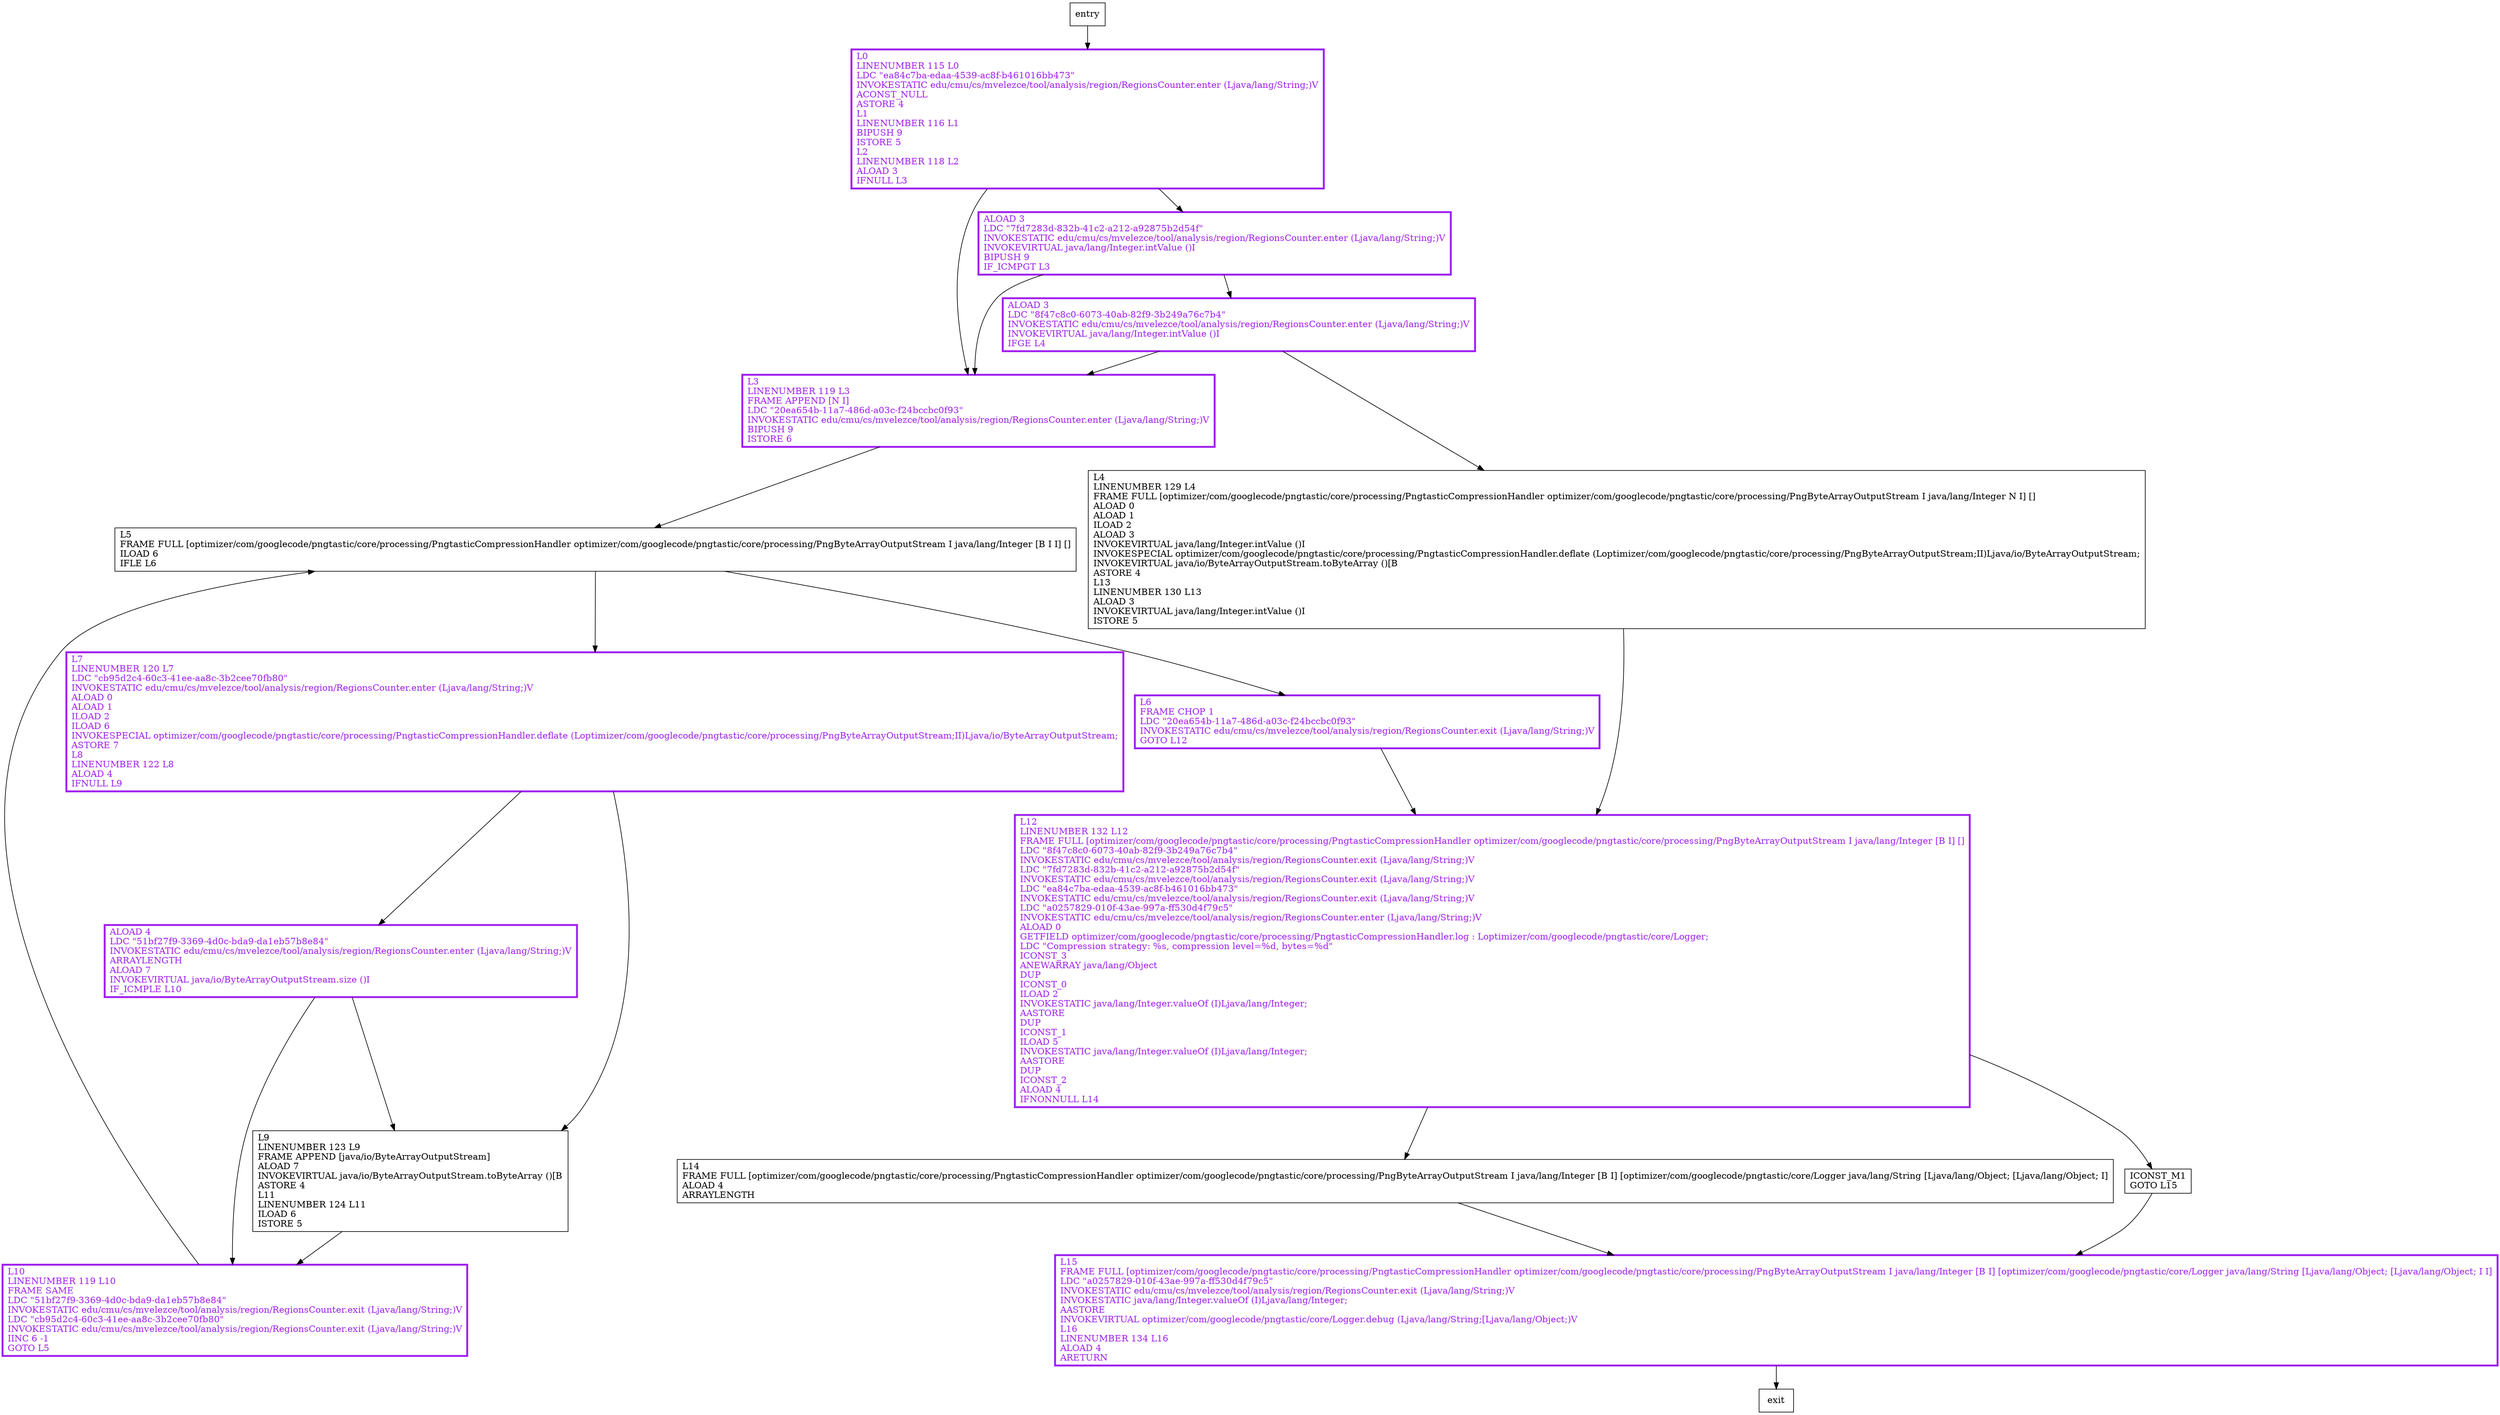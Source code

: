digraph deflateImageData {
node [shape=record];
2000792754 [label="L0\lLINENUMBER 115 L0\lLDC \"ea84c7ba-edaa-4539-ac8f-b461016bb473\"\lINVOKESTATIC edu/cmu/cs/mvelezce/tool/analysis/region/RegionsCounter.enter (Ljava/lang/String;)V\lACONST_NULL\lASTORE 4\lL1\lLINENUMBER 116 L1\lBIPUSH 9\lISTORE 5\lL2\lLINENUMBER 118 L2\lALOAD 3\lIFNULL L3\l"];
349701229 [label="L4\lLINENUMBER 129 L4\lFRAME FULL [optimizer/com/googlecode/pngtastic/core/processing/PngtasticCompressionHandler optimizer/com/googlecode/pngtastic/core/processing/PngByteArrayOutputStream I java/lang/Integer N I] []\lALOAD 0\lALOAD 1\lILOAD 2\lALOAD 3\lINVOKEVIRTUAL java/lang/Integer.intValue ()I\lINVOKESPECIAL optimizer/com/googlecode/pngtastic/core/processing/PngtasticCompressionHandler.deflate (Loptimizer/com/googlecode/pngtastic/core/processing/PngByteArrayOutputStream;II)Ljava/io/ByteArrayOutputStream;\lINVOKEVIRTUAL java/io/ByteArrayOutputStream.toByteArray ()[B\lASTORE 4\lL13\lLINENUMBER 130 L13\lALOAD 3\lINVOKEVIRTUAL java/lang/Integer.intValue ()I\lISTORE 5\l"];
1528752559 [label="L10\lLINENUMBER 119 L10\lFRAME SAME\lLDC \"51bf27f9-3369-4d0c-bda9-da1eb57b8e84\"\lINVOKESTATIC edu/cmu/cs/mvelezce/tool/analysis/region/RegionsCounter.exit (Ljava/lang/String;)V\lLDC \"cb95d2c4-60c3-41ee-aa8c-3b2cee70fb80\"\lINVOKESTATIC edu/cmu/cs/mvelezce/tool/analysis/region/RegionsCounter.exit (Ljava/lang/String;)V\lIINC 6 -1\lGOTO L5\l"];
1928951398 [label="L3\lLINENUMBER 119 L3\lFRAME APPEND [N I]\lLDC \"20ea654b-11a7-486d-a03c-f24bccbc0f93\"\lINVOKESTATIC edu/cmu/cs/mvelezce/tool/analysis/region/RegionsCounter.enter (Ljava/lang/String;)V\lBIPUSH 9\lISTORE 6\l"];
1103491317 [label="L15\lFRAME FULL [optimizer/com/googlecode/pngtastic/core/processing/PngtasticCompressionHandler optimizer/com/googlecode/pngtastic/core/processing/PngByteArrayOutputStream I java/lang/Integer [B I] [optimizer/com/googlecode/pngtastic/core/Logger java/lang/String [Ljava/lang/Object; [Ljava/lang/Object; I I]\lLDC \"a0257829-010f-43ae-997a-ff530d4f79c5\"\lINVOKESTATIC edu/cmu/cs/mvelezce/tool/analysis/region/RegionsCounter.exit (Ljava/lang/String;)V\lINVOKESTATIC java/lang/Integer.valueOf (I)Ljava/lang/Integer;\lAASTORE\lINVOKEVIRTUAL optimizer/com/googlecode/pngtastic/core/Logger.debug (Ljava/lang/String;[Ljava/lang/Object;)V\lL16\lLINENUMBER 134 L16\lALOAD 4\lARETURN\l"];
610804064 [label="L7\lLINENUMBER 120 L7\lLDC \"cb95d2c4-60c3-41ee-aa8c-3b2cee70fb80\"\lINVOKESTATIC edu/cmu/cs/mvelezce/tool/analysis/region/RegionsCounter.enter (Ljava/lang/String;)V\lALOAD 0\lALOAD 1\lILOAD 2\lILOAD 6\lINVOKESPECIAL optimizer/com/googlecode/pngtastic/core/processing/PngtasticCompressionHandler.deflate (Loptimizer/com/googlecode/pngtastic/core/processing/PngByteArrayOutputStream;II)Ljava/io/ByteArrayOutputStream;\lASTORE 7\lL8\lLINENUMBER 122 L8\lALOAD 4\lIFNULL L9\l"];
781630209 [label="ALOAD 4\lLDC \"51bf27f9-3369-4d0c-bda9-da1eb57b8e84\"\lINVOKESTATIC edu/cmu/cs/mvelezce/tool/analysis/region/RegionsCounter.enter (Ljava/lang/String;)V\lARRAYLENGTH\lALOAD 7\lINVOKEVIRTUAL java/io/ByteArrayOutputStream.size ()I\lIF_ICMPLE L10\l"];
218664706 [label="L12\lLINENUMBER 132 L12\lFRAME FULL [optimizer/com/googlecode/pngtastic/core/processing/PngtasticCompressionHandler optimizer/com/googlecode/pngtastic/core/processing/PngByteArrayOutputStream I java/lang/Integer [B I] []\lLDC \"8f47c8c0-6073-40ab-82f9-3b249a76c7b4\"\lINVOKESTATIC edu/cmu/cs/mvelezce/tool/analysis/region/RegionsCounter.exit (Ljava/lang/String;)V\lLDC \"7fd7283d-832b-41c2-a212-a92875b2d54f\"\lINVOKESTATIC edu/cmu/cs/mvelezce/tool/analysis/region/RegionsCounter.exit (Ljava/lang/String;)V\lLDC \"ea84c7ba-edaa-4539-ac8f-b461016bb473\"\lINVOKESTATIC edu/cmu/cs/mvelezce/tool/analysis/region/RegionsCounter.exit (Ljava/lang/String;)V\lLDC \"a0257829-010f-43ae-997a-ff530d4f79c5\"\lINVOKESTATIC edu/cmu/cs/mvelezce/tool/analysis/region/RegionsCounter.enter (Ljava/lang/String;)V\lALOAD 0\lGETFIELD optimizer/com/googlecode/pngtastic/core/processing/PngtasticCompressionHandler.log : Loptimizer/com/googlecode/pngtastic/core/Logger;\lLDC \"Compression strategy: %s, compression level=%d, bytes=%d\"\lICONST_3\lANEWARRAY java/lang/Object\lDUP\lICONST_0\lILOAD 2\lINVOKESTATIC java/lang/Integer.valueOf (I)Ljava/lang/Integer;\lAASTORE\lDUP\lICONST_1\lILOAD 5\lINVOKESTATIC java/lang/Integer.valueOf (I)Ljava/lang/Integer;\lAASTORE\lDUP\lICONST_2\lALOAD 4\lIFNONNULL L14\l"];
1739443431 [label="ALOAD 3\lLDC \"7fd7283d-832b-41c2-a212-a92875b2d54f\"\lINVOKESTATIC edu/cmu/cs/mvelezce/tool/analysis/region/RegionsCounter.enter (Ljava/lang/String;)V\lINVOKEVIRTUAL java/lang/Integer.intValue ()I\lBIPUSH 9\lIF_ICMPGT L3\l"];
2050564935 [label="L9\lLINENUMBER 123 L9\lFRAME APPEND [java/io/ByteArrayOutputStream]\lALOAD 7\lINVOKEVIRTUAL java/io/ByteArrayOutputStream.toByteArray ()[B\lASTORE 4\lL11\lLINENUMBER 124 L11\lILOAD 6\lISTORE 5\l"];
1050189965 [label="L5\lFRAME FULL [optimizer/com/googlecode/pngtastic/core/processing/PngtasticCompressionHandler optimizer/com/googlecode/pngtastic/core/processing/PngByteArrayOutputStream I java/lang/Integer [B I I] []\lILOAD 6\lIFLE L6\l"];
757799638 [label="L6\lFRAME CHOP 1\lLDC \"20ea654b-11a7-486d-a03c-f24bccbc0f93\"\lINVOKESTATIC edu/cmu/cs/mvelezce/tool/analysis/region/RegionsCounter.exit (Ljava/lang/String;)V\lGOTO L12\l"];
383611665 [label="L14\lFRAME FULL [optimizer/com/googlecode/pngtastic/core/processing/PngtasticCompressionHandler optimizer/com/googlecode/pngtastic/core/processing/PngByteArrayOutputStream I java/lang/Integer [B I] [optimizer/com/googlecode/pngtastic/core/Logger java/lang/String [Ljava/lang/Object; [Ljava/lang/Object; I]\lALOAD 4\lARRAYLENGTH\l"];
975348724 [label="ICONST_M1\lGOTO L15\l"];
1854275891 [label="ALOAD 3\lLDC \"8f47c8c0-6073-40ab-82f9-3b249a76c7b4\"\lINVOKESTATIC edu/cmu/cs/mvelezce/tool/analysis/region/RegionsCounter.enter (Ljava/lang/String;)V\lINVOKEVIRTUAL java/lang/Integer.intValue ()I\lIFGE L4\l"];
entry;
exit;
2000792754 -> 1928951398;
2000792754 -> 1739443431;
349701229 -> 218664706;
1528752559 -> 1050189965;
1928951398 -> 1050189965;
1103491317 -> exit;
610804064 -> 2050564935;
610804064 -> 781630209;
781630209 -> 1528752559;
781630209 -> 2050564935;
218664706 -> 383611665;
218664706 -> 975348724;
entry -> 2000792754;
1739443431 -> 1928951398;
1739443431 -> 1854275891;
2050564935 -> 1528752559;
1050189965 -> 610804064;
1050189965 -> 757799638;
757799638 -> 218664706;
383611665 -> 1103491317;
975348724 -> 1103491317;
1854275891 -> 349701229;
1854275891 -> 1928951398;
2000792754[fontcolor="purple", penwidth=3, color="purple"];
1528752559[fontcolor="purple", penwidth=3, color="purple"];
1928951398[fontcolor="purple", penwidth=3, color="purple"];
1103491317[fontcolor="purple", penwidth=3, color="purple"];
610804064[fontcolor="purple", penwidth=3, color="purple"];
781630209[fontcolor="purple", penwidth=3, color="purple"];
218664706[fontcolor="purple", penwidth=3, color="purple"];
1739443431[fontcolor="purple", penwidth=3, color="purple"];
757799638[fontcolor="purple", penwidth=3, color="purple"];
1854275891[fontcolor="purple", penwidth=3, color="purple"];
}
